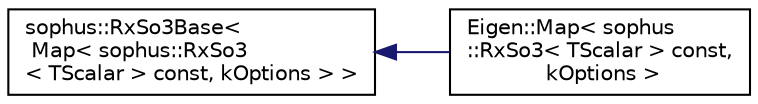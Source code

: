 digraph "Graphical Class Hierarchy"
{
 // LATEX_PDF_SIZE
  edge [fontname="Helvetica",fontsize="10",labelfontname="Helvetica",labelfontsize="10"];
  node [fontname="Helvetica",fontsize="10",shape=record];
  rankdir="LR";
  Node0 [label="sophus::RxSo3Base\<\l Map\< sophus::RxSo3\l\< TScalar \> const, kOptions \> \>",height=0.2,width=0.4,color="black", fillcolor="white", style="filled",URL="$classsophus_1_1_rx_so3_base.html",tooltip=" "];
  Node0 -> Node1 [dir="back",color="midnightblue",fontsize="10",style="solid",fontname="Helvetica"];
  Node1 [label="Eigen::Map\< sophus\l::RxSo3\< TScalar \> const,\l kOptions \>",height=0.2,width=0.4,color="black", fillcolor="white", style="filled",URL="$class_eigen_1_1_map_3_01sophus_1_1_rx_so3_3_01_t_scalar_01_4_01const_00_01k_options_01_4.html",tooltip="Specialization of Eigen::Map for RxSo3 const; derived from RxSo3Base."];
}
